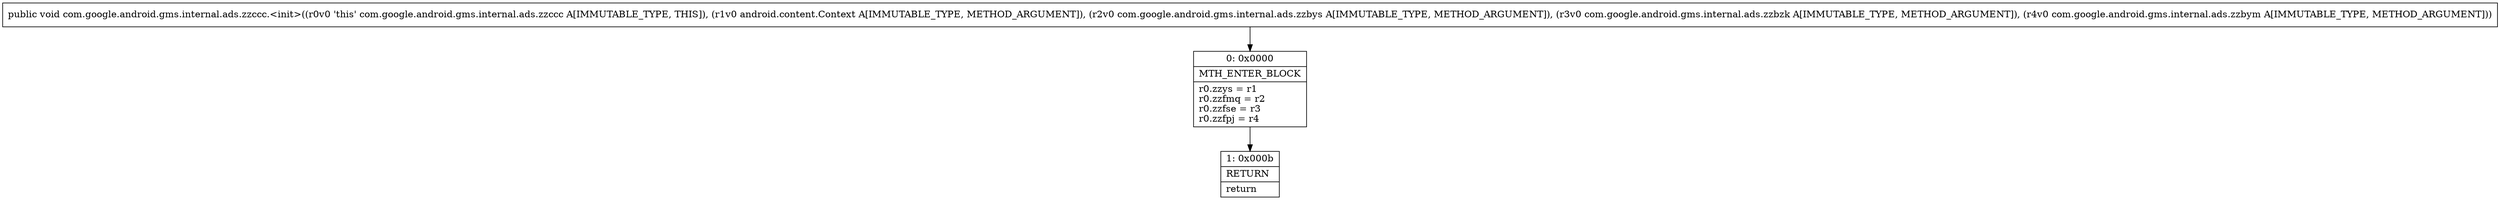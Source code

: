 digraph "CFG forcom.google.android.gms.internal.ads.zzccc.\<init\>(Landroid\/content\/Context;Lcom\/google\/android\/gms\/internal\/ads\/zzbys;Lcom\/google\/android\/gms\/internal\/ads\/zzbzk;Lcom\/google\/android\/gms\/internal\/ads\/zzbym;)V" {
Node_0 [shape=record,label="{0\:\ 0x0000|MTH_ENTER_BLOCK\l|r0.zzys = r1\lr0.zzfmq = r2\lr0.zzfse = r3\lr0.zzfpj = r4\l}"];
Node_1 [shape=record,label="{1\:\ 0x000b|RETURN\l|return\l}"];
MethodNode[shape=record,label="{public void com.google.android.gms.internal.ads.zzccc.\<init\>((r0v0 'this' com.google.android.gms.internal.ads.zzccc A[IMMUTABLE_TYPE, THIS]), (r1v0 android.content.Context A[IMMUTABLE_TYPE, METHOD_ARGUMENT]), (r2v0 com.google.android.gms.internal.ads.zzbys A[IMMUTABLE_TYPE, METHOD_ARGUMENT]), (r3v0 com.google.android.gms.internal.ads.zzbzk A[IMMUTABLE_TYPE, METHOD_ARGUMENT]), (r4v0 com.google.android.gms.internal.ads.zzbym A[IMMUTABLE_TYPE, METHOD_ARGUMENT])) }"];
MethodNode -> Node_0;
Node_0 -> Node_1;
}

